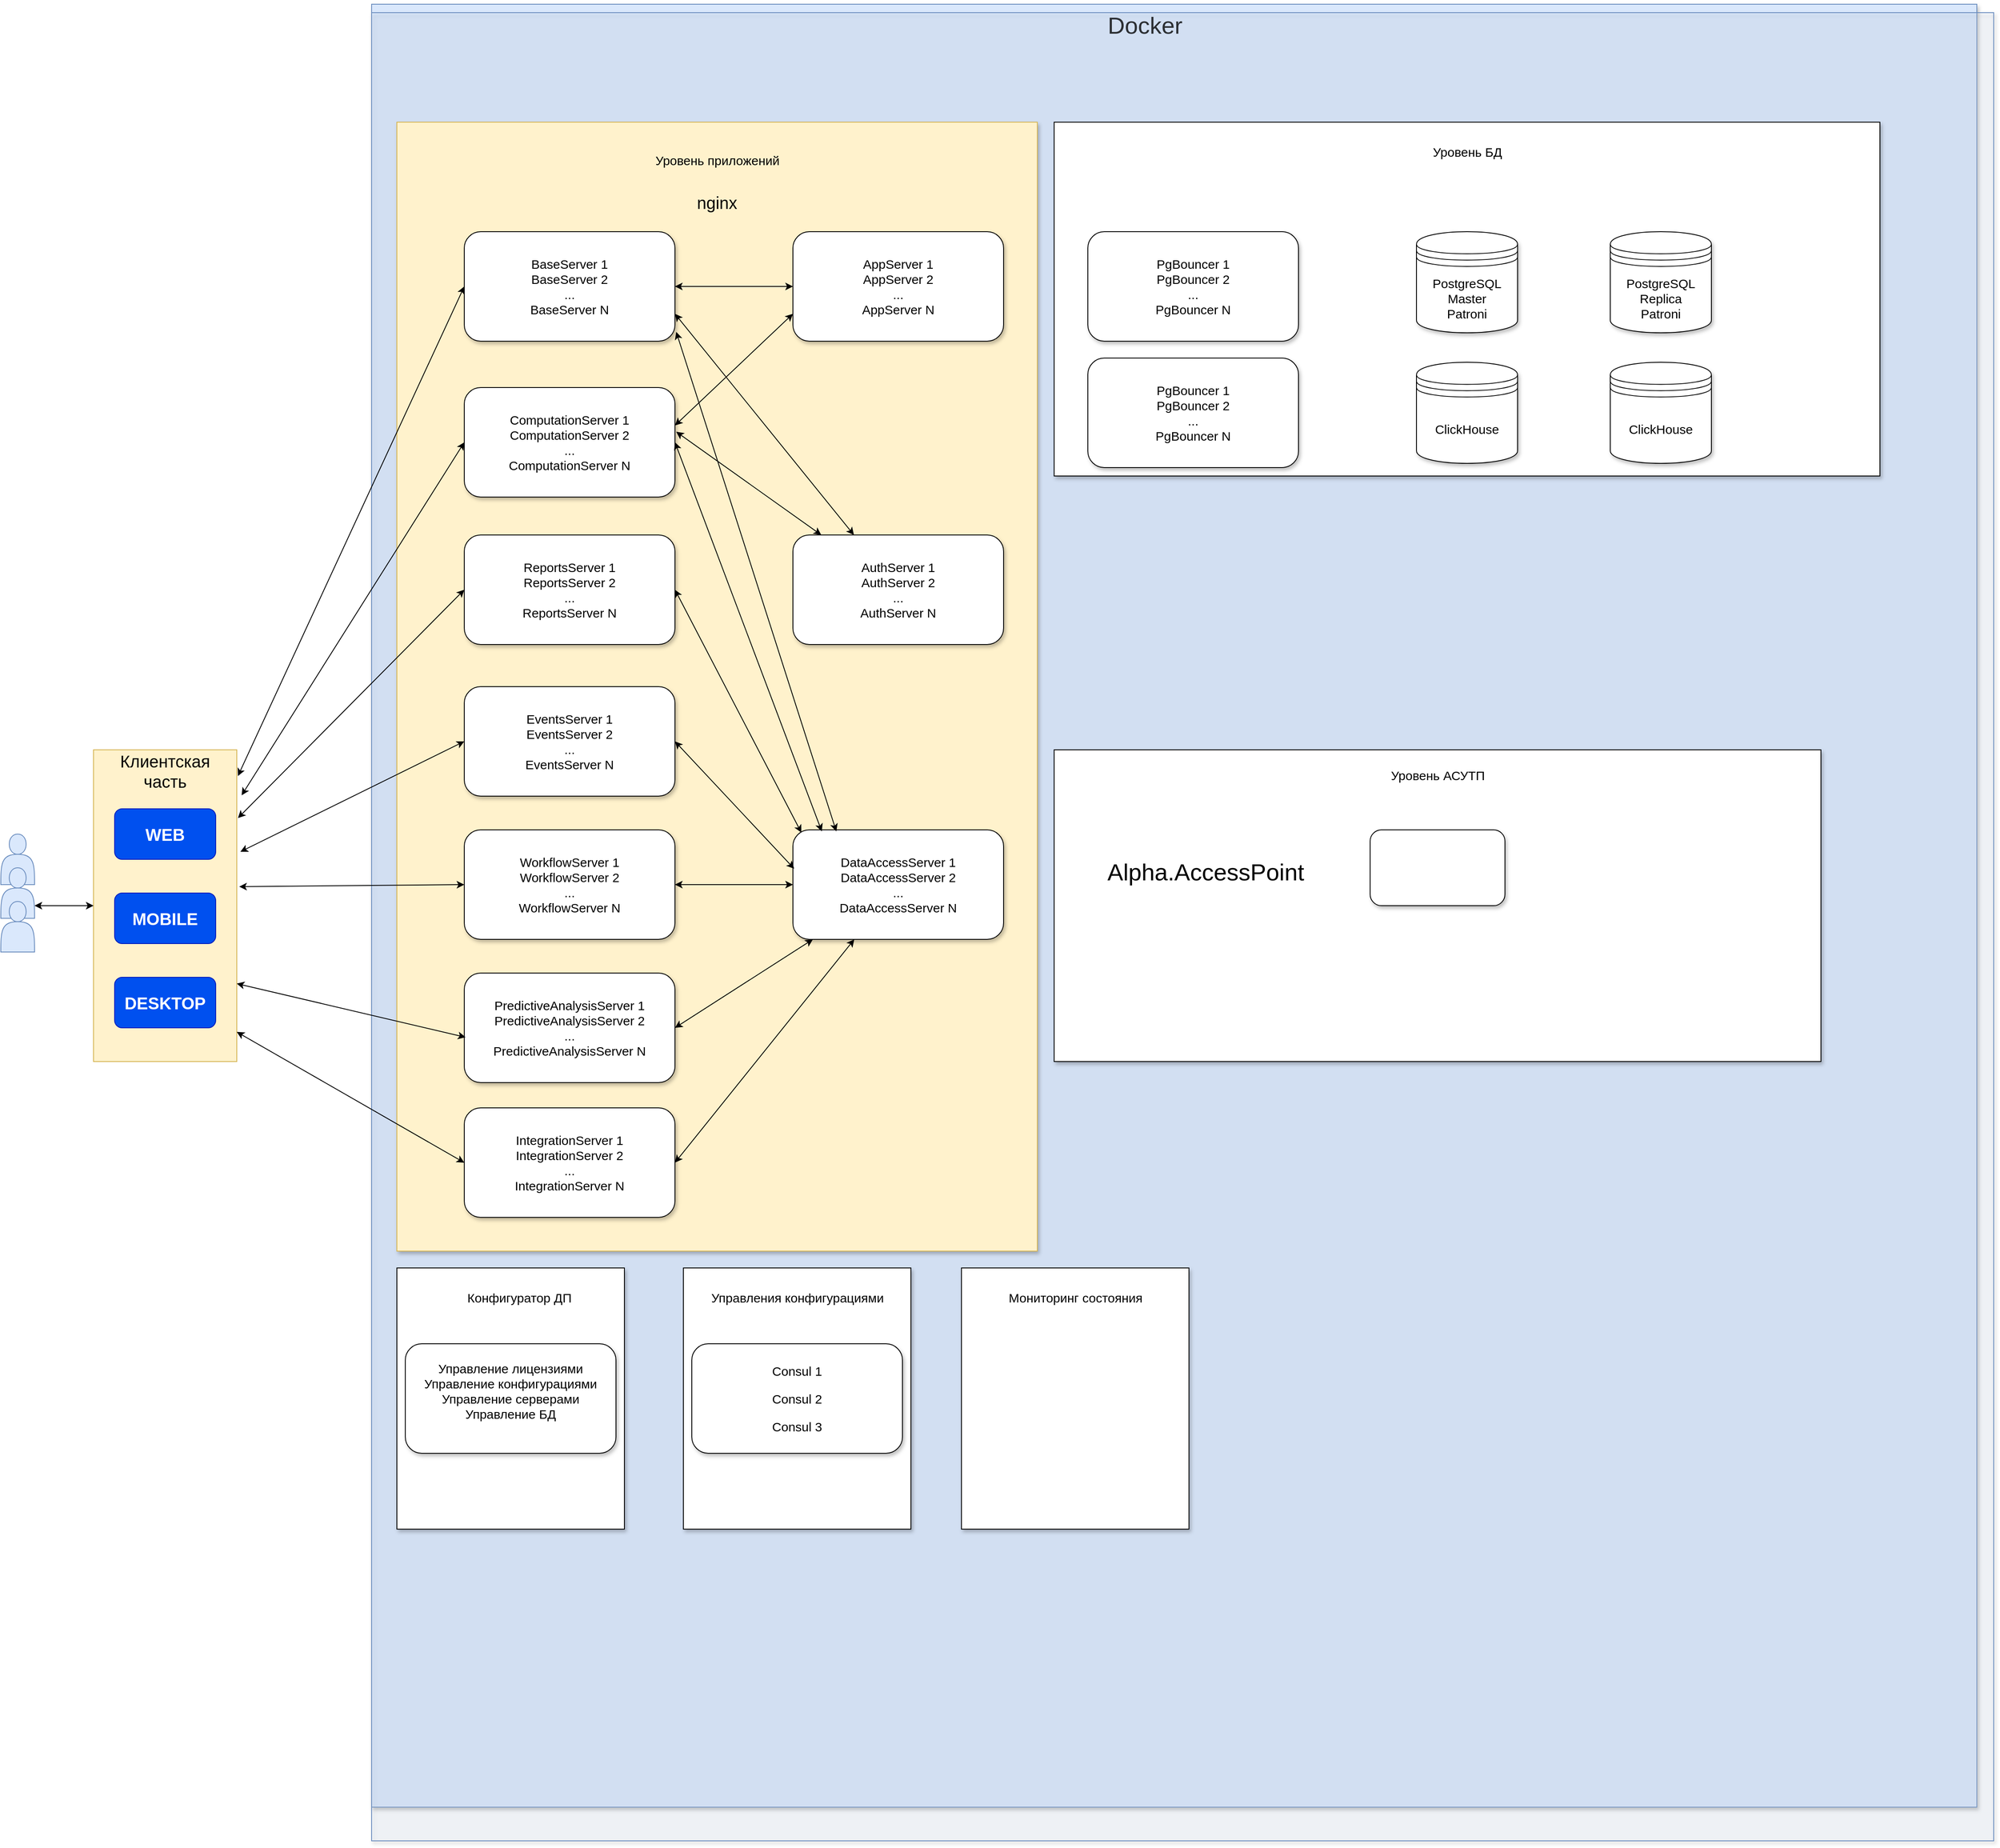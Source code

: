 <mxfile version="20.0.1" type="github">
  <diagram id="C5RBs43oDa-KdzZeNtuy" name="Page-1">
    <mxGraphModel dx="1745" dy="1098" grid="1" gridSize="10" guides="1" tooltips="1" connect="1" arrows="1" fold="1" page="1" pageScale="1" pageWidth="2000" pageHeight="1100" math="0" shadow="0">
      <root>
        <mxCell id="WIyWlLk6GJQsqaUBKTNV-0" />
        <mxCell id="WIyWlLk6GJQsqaUBKTNV-1" parent="WIyWlLk6GJQsqaUBKTNV-0" />
        <object label="" id="gDLpK6TSpOvwfwhDC33x-0">
          <mxCell style="rounded=0;whiteSpace=wrap;html=1;fillColor=#fff2cc;strokeColor=#d6b656;" parent="WIyWlLk6GJQsqaUBKTNV-1" vertex="1">
            <mxGeometry x="130" y="915" width="170" height="370" as="geometry" />
          </mxCell>
        </object>
        <mxCell id="gDLpK6TSpOvwfwhDC33x-2" value="" style="shape=actor;whiteSpace=wrap;html=1;fillColor=#dae8fc;strokeColor=#6c8ebf;" parent="WIyWlLk6GJQsqaUBKTNV-1" vertex="1">
          <mxGeometry x="20" y="1015" width="40" height="60" as="geometry" />
        </mxCell>
        <mxCell id="gDLpK6TSpOvwfwhDC33x-3" value="" style="shape=actor;whiteSpace=wrap;html=1;fillColor=#dae8fc;strokeColor=#6c8ebf;" parent="WIyWlLk6GJQsqaUBKTNV-1" vertex="1">
          <mxGeometry x="20" y="1055" width="40" height="60" as="geometry" />
        </mxCell>
        <mxCell id="gDLpK6TSpOvwfwhDC33x-4" value="" style="shape=actor;whiteSpace=wrap;html=1;fillColor=#dae8fc;strokeColor=#6c8ebf;" parent="WIyWlLk6GJQsqaUBKTNV-1" vertex="1">
          <mxGeometry x="20" y="1095" width="40" height="60" as="geometry" />
        </mxCell>
        <mxCell id="gDLpK6TSpOvwfwhDC33x-6" value="" style="endArrow=classic;startArrow=classic;html=1;rounded=0;exitX=1;exitY=0.75;exitDx=0;exitDy=0;" parent="WIyWlLk6GJQsqaUBKTNV-1" source="gDLpK6TSpOvwfwhDC33x-3" target="gDLpK6TSpOvwfwhDC33x-0" edge="1">
          <mxGeometry width="50" height="50" relative="1" as="geometry">
            <mxPoint x="350" y="1185" as="sourcePoint" />
            <mxPoint x="400" y="1135" as="targetPoint" />
          </mxGeometry>
        </mxCell>
        <mxCell id="gDLpK6TSpOvwfwhDC33x-7" value="" style="whiteSpace=wrap;html=1;rounded=0;fillColor=#dae8fc;strokeColor=#6c8ebf;shadow=1;sketch=0;glass=0;gradientColor=none;" parent="WIyWlLk6GJQsqaUBKTNV-1" vertex="1">
          <mxGeometry x="460" y="30" width="1905" height="2140" as="geometry" />
        </mxCell>
        <mxCell id="gDLpK6TSpOvwfwhDC33x-10" value="Клиентская часть" style="text;html=1;strokeColor=none;fillColor=none;align=center;verticalAlign=middle;whiteSpace=wrap;rounded=0;fontStyle=0;fontSize=20;" parent="WIyWlLk6GJQsqaUBKTNV-1" vertex="1">
          <mxGeometry x="185" y="925" width="60" height="30" as="geometry" />
        </mxCell>
        <mxCell id="gDLpK6TSpOvwfwhDC33x-13" value="WEB" style="rounded=1;whiteSpace=wrap;html=1;fillColor=#0050ef;fontColor=#ffffff;strokeColor=#001DBC;fontStyle=1;fontSize=20;" parent="WIyWlLk6GJQsqaUBKTNV-1" vertex="1">
          <mxGeometry x="155" y="985" width="120" height="60" as="geometry" />
        </mxCell>
        <mxCell id="gDLpK6TSpOvwfwhDC33x-14" value="MOBILE" style="rounded=1;whiteSpace=wrap;html=1;fillColor=#0050ef;fontColor=#ffffff;strokeColor=#001DBC;fontSize=20;fontStyle=1" parent="WIyWlLk6GJQsqaUBKTNV-1" vertex="1">
          <mxGeometry x="155" y="1085" width="120" height="60" as="geometry" />
        </mxCell>
        <mxCell id="gDLpK6TSpOvwfwhDC33x-15" value="DESKTOP" style="rounded=1;whiteSpace=wrap;html=1;fillColor=#0050ef;fontColor=#ffffff;strokeColor=#001DBC;fontSize=20;fontStyle=1" parent="WIyWlLk6GJQsqaUBKTNV-1" vertex="1">
          <mxGeometry x="155" y="1185" width="120" height="60" as="geometry" />
        </mxCell>
        <mxCell id="gDLpK6TSpOvwfwhDC33x-17" value="Docker" style="text;html=1;strokeColor=none;fillColor=none;align=center;verticalAlign=middle;whiteSpace=wrap;rounded=0;fontSize=28;" parent="WIyWlLk6GJQsqaUBKTNV-1" vertex="1">
          <mxGeometry x="1347.5" y="40" width="60" height="30" as="geometry" />
        </mxCell>
        <mxCell id="gDLpK6TSpOvwfwhDC33x-21" value="" style="rounded=0;whiteSpace=wrap;html=1;shadow=1;glass=0;sketch=0;fontSize=20;strokeOpacity=100;fillOpacity=20;fillColor=#dae8fc;strokeColor=#6c8ebf;" parent="WIyWlLk6GJQsqaUBKTNV-1" vertex="1">
          <mxGeometry x="460" y="40" width="1925" height="2170" as="geometry" />
        </mxCell>
        <mxCell id="gDLpK6TSpOvwfwhDC33x-23" value="" style="rounded=0;whiteSpace=wrap;html=1;shadow=1;glass=0;sketch=0;fontSize=15;fillOpacity=100;fillColor=#fff2cc;strokeColor=#d6b656;" parent="WIyWlLk6GJQsqaUBKTNV-1" vertex="1">
          <mxGeometry x="490" y="170" width="760" height="1340" as="geometry" />
        </mxCell>
        <mxCell id="gDLpK6TSpOvwfwhDC33x-24" value="" style="rounded=0;whiteSpace=wrap;html=1;shadow=1;glass=0;sketch=0;fontSize=15;gradientColor=none;" parent="WIyWlLk6GJQsqaUBKTNV-1" vertex="1">
          <mxGeometry x="830" y="1530" width="270" height="310" as="geometry" />
        </mxCell>
        <mxCell id="gDLpK6TSpOvwfwhDC33x-26" value="Уровень приложений" style="text;html=1;strokeColor=none;fillColor=none;align=center;verticalAlign=middle;rounded=0;shadow=1;glass=0;sketch=0;fontSize=15;" parent="WIyWlLk6GJQsqaUBKTNV-1" vertex="1">
          <mxGeometry x="840" y="200" width="60" height="30" as="geometry" />
        </mxCell>
        <mxCell id="gDLpK6TSpOvwfwhDC33x-28" value="" style="rounded=0;whiteSpace=wrap;html=1;shadow=1;glass=0;sketch=0;fontSize=15;gradientColor=none;" parent="WIyWlLk6GJQsqaUBKTNV-1" vertex="1">
          <mxGeometry x="1270" y="170" width="980" height="420" as="geometry" />
        </mxCell>
        <mxCell id="gDLpK6TSpOvwfwhDC33x-29" value="&lt;div&gt;Уровень БД&lt;/div&gt;" style="text;html=1;strokeColor=none;fillColor=none;align=center;verticalAlign=middle;rounded=0;shadow=1;glass=0;sketch=0;fontSize=15;" parent="WIyWlLk6GJQsqaUBKTNV-1" vertex="1">
          <mxGeometry x="1730" y="190" width="60" height="30" as="geometry" />
        </mxCell>
        <mxCell id="gDLpK6TSpOvwfwhDC33x-30" value="" style="rounded=0;whiteSpace=wrap;html=1;shadow=1;glass=0;sketch=0;fontSize=15;gradientColor=none;" parent="WIyWlLk6GJQsqaUBKTNV-1" vertex="1">
          <mxGeometry x="1270" y="915" width="910" height="370" as="geometry" />
        </mxCell>
        <mxCell id="gDLpK6TSpOvwfwhDC33x-31" value="Уровень АСУТП" style="text;html=1;strokeColor=none;fillColor=none;align=center;verticalAlign=middle;rounded=0;shadow=1;glass=0;sketch=0;fontSize=15;" parent="WIyWlLk6GJQsqaUBKTNV-1" vertex="1">
          <mxGeometry x="1695" y="930" width="60" height="30" as="geometry" />
        </mxCell>
        <mxCell id="gDLpK6TSpOvwfwhDC33x-32" value="Управления конфигурациями" style="text;html=1;strokeColor=none;fillColor=none;align=center;verticalAlign=middle;rounded=0;shadow=1;glass=0;sketch=0;fontSize=15;" parent="WIyWlLk6GJQsqaUBKTNV-1" vertex="1">
          <mxGeometry x="935" y="1550" width="60" height="30" as="geometry" />
        </mxCell>
        <mxCell id="gDLpK6TSpOvwfwhDC33x-34" value="&lt;div&gt;BaseServer 1&lt;/div&gt;&lt;div&gt;BaseServer 2&lt;/div&gt;&lt;div&gt;...&lt;/div&gt;&lt;div&gt;BaseServer N&lt;br&gt;&lt;/div&gt;" style="rounded=1;whiteSpace=wrap;html=1;shadow=1;glass=0;sketch=0;fontSize=15;gradientColor=none;labelBorderColor=none;labelBackgroundColor=none;" parent="WIyWlLk6GJQsqaUBKTNV-1" vertex="1">
          <mxGeometry x="570" y="300" width="250" height="130" as="geometry" />
        </mxCell>
        <mxCell id="gDLpK6TSpOvwfwhDC33x-35" value="&lt;div&gt;ComputationServer 1&lt;/div&gt;&lt;div&gt;ComputationServer 2&lt;/div&gt;&lt;div&gt;...&lt;/div&gt;&lt;div&gt;ComputationServer N&lt;br&gt;&lt;/div&gt;" style="rounded=1;whiteSpace=wrap;html=1;shadow=1;glass=0;sketch=0;fontSize=15;gradientColor=none;labelBorderColor=none;labelBackgroundColor=none;" parent="WIyWlLk6GJQsqaUBKTNV-1" vertex="1">
          <mxGeometry x="570" y="485" width="250" height="130" as="geometry" />
        </mxCell>
        <mxCell id="gDLpK6TSpOvwfwhDC33x-36" value="&lt;div&gt;ReportsServer 1&lt;/div&gt;&lt;div&gt;ReportsServer 2&lt;/div&gt;&lt;div&gt;...&lt;/div&gt;&lt;div&gt;ReportsServer N&lt;br&gt;&lt;/div&gt;" style="rounded=1;whiteSpace=wrap;html=1;shadow=1;glass=0;sketch=0;fontSize=15;gradientColor=none;labelBorderColor=none;labelBackgroundColor=none;" parent="WIyWlLk6GJQsqaUBKTNV-1" vertex="1">
          <mxGeometry x="570" y="660" width="250" height="130" as="geometry" />
        </mxCell>
        <mxCell id="gDLpK6TSpOvwfwhDC33x-37" value="&lt;div&gt;EventsServer 1&lt;/div&gt;&lt;div&gt;EventsServer 2&lt;/div&gt;&lt;div&gt;...&lt;/div&gt;&lt;div&gt;EventsServer N&lt;br&gt;&lt;/div&gt;" style="rounded=1;whiteSpace=wrap;html=1;shadow=1;glass=0;sketch=0;fontSize=15;gradientColor=none;labelBorderColor=none;labelBackgroundColor=none;" parent="WIyWlLk6GJQsqaUBKTNV-1" vertex="1">
          <mxGeometry x="570" y="840" width="250" height="130" as="geometry" />
        </mxCell>
        <mxCell id="gDLpK6TSpOvwfwhDC33x-38" value="&lt;div&gt;WorkflowServer 1&lt;/div&gt;&lt;div&gt;WorkflowServer 2&lt;/div&gt;&lt;div&gt;...&lt;/div&gt;&lt;div&gt;WorkflowServer N&lt;br&gt;&lt;/div&gt;" style="rounded=1;whiteSpace=wrap;html=1;shadow=1;glass=0;sketch=0;fontSize=15;gradientColor=none;labelBorderColor=none;labelBackgroundColor=none;" parent="WIyWlLk6GJQsqaUBKTNV-1" vertex="1">
          <mxGeometry x="570" y="1010" width="250" height="130" as="geometry" />
        </mxCell>
        <mxCell id="gDLpK6TSpOvwfwhDC33x-39" value="&lt;div&gt;PredictiveAnalysisServer 1&lt;/div&gt;&lt;div&gt;PredictiveAnalysisServer 2&lt;/div&gt;&lt;div&gt;...&lt;/div&gt;&lt;div&gt;PredictiveAnalysisServer N&lt;br&gt;&lt;/div&gt;" style="rounded=1;whiteSpace=wrap;html=1;shadow=1;glass=0;sketch=0;fontSize=15;gradientColor=none;labelBorderColor=none;labelBackgroundColor=none;" parent="WIyWlLk6GJQsqaUBKTNV-1" vertex="1">
          <mxGeometry x="570" y="1180" width="250" height="130" as="geometry" />
        </mxCell>
        <mxCell id="gDLpK6TSpOvwfwhDC33x-40" value="&lt;div&gt;IntegrationServer 1&lt;/div&gt;&lt;div&gt;IntegrationServer 2&lt;/div&gt;&lt;div&gt;...&lt;/div&gt;&lt;div&gt;IntegrationServer N&lt;br&gt;&lt;/div&gt;" style="rounded=1;whiteSpace=wrap;html=1;shadow=1;glass=0;sketch=0;fontSize=15;gradientColor=none;labelBorderColor=none;labelBackgroundColor=none;" parent="WIyWlLk6GJQsqaUBKTNV-1" vertex="1">
          <mxGeometry x="570" y="1340" width="250" height="130" as="geometry" />
        </mxCell>
        <mxCell id="gDLpK6TSpOvwfwhDC33x-41" value="&lt;div&gt;DataAccessServer 1&lt;/div&gt;&lt;div&gt;DataAccessServer 2&lt;/div&gt;&lt;div&gt;...&lt;/div&gt;&lt;div&gt;DataAccessServer N&lt;br&gt;&lt;/div&gt;" style="rounded=1;whiteSpace=wrap;html=1;shadow=1;glass=0;sketch=0;fontSize=15;gradientColor=none;labelBorderColor=none;labelBackgroundColor=none;" parent="WIyWlLk6GJQsqaUBKTNV-1" vertex="1">
          <mxGeometry x="960" y="1010" width="250" height="130" as="geometry" />
        </mxCell>
        <mxCell id="gDLpK6TSpOvwfwhDC33x-42" value="&lt;div&gt;AppServer 1&lt;/div&gt;&lt;div&gt;AppServer 2&lt;/div&gt;&lt;div&gt;...&lt;br&gt;&lt;/div&gt;&lt;div&gt;AppServer N&lt;br&gt;&lt;/div&gt;" style="rounded=1;whiteSpace=wrap;html=1;shadow=1;glass=0;sketch=0;fontSize=15;gradientColor=none;labelBorderColor=none;labelBackgroundColor=none;" parent="WIyWlLk6GJQsqaUBKTNV-1" vertex="1">
          <mxGeometry x="960" y="300" width="250" height="130" as="geometry" />
        </mxCell>
        <mxCell id="gDLpK6TSpOvwfwhDC33x-43" value="&lt;p align=&quot;center&quot;&gt;&lt;span lang=&quot;EN-US&quot;&gt;Consul 1&lt;/span&gt;&lt;/p&gt;&lt;p align=&quot;center&quot;&gt;&lt;span lang=&quot;EN-US&quot;&gt;Consul 2&lt;/span&gt;&lt;/p&gt;&lt;p align=&quot;center&quot;&gt;&lt;span lang=&quot;EN-US&quot;&gt;Consul 3&lt;/span&gt;&lt;/p&gt;" style="rounded=1;whiteSpace=wrap;html=1;shadow=1;glass=0;sketch=0;fontSize=15;gradientColor=none;labelBorderColor=none;labelBackgroundColor=none;spacing=2;" parent="WIyWlLk6GJQsqaUBKTNV-1" vertex="1">
          <mxGeometry x="840" y="1620" width="250" height="130" as="geometry" />
        </mxCell>
        <mxCell id="gDLpK6TSpOvwfwhDC33x-45" value="nginx" style="text;html=1;strokeColor=none;fillColor=none;align=center;verticalAlign=middle;whiteSpace=wrap;rounded=0;shadow=1;glass=0;labelBackgroundColor=none;labelBorderColor=none;sketch=0;fontSize=20;" parent="WIyWlLk6GJQsqaUBKTNV-1" vertex="1">
          <mxGeometry x="840" y="250" width="60" height="30" as="geometry" />
        </mxCell>
        <mxCell id="gDLpK6TSpOvwfwhDC33x-46" value="AuthServer 1&lt;div&gt;AuthServer 2&lt;/div&gt;&lt;div&gt;...&lt;br&gt;&lt;/div&gt;&lt;div&gt;AuthServer N&lt;br&gt;&lt;/div&gt;" style="rounded=1;whiteSpace=wrap;html=1;shadow=1;glass=0;sketch=0;fontSize=15;gradientColor=none;labelBorderColor=none;labelBackgroundColor=none;" parent="WIyWlLk6GJQsqaUBKTNV-1" vertex="1">
          <mxGeometry x="960" y="660" width="250" height="130" as="geometry" />
        </mxCell>
        <mxCell id="gDLpK6TSpOvwfwhDC33x-47" value="" style="endArrow=classic;startArrow=classic;html=1;rounded=1;fontSize=28;entryX=0;entryY=0.5;entryDx=0;entryDy=0;exitX=1.008;exitY=0.084;exitDx=0;exitDy=0;exitPerimeter=0;" parent="WIyWlLk6GJQsqaUBKTNV-1" source="gDLpK6TSpOvwfwhDC33x-0" target="gDLpK6TSpOvwfwhDC33x-34" edge="1">
          <mxGeometry width="50" height="50" relative="1" as="geometry">
            <mxPoint x="750" y="1090" as="sourcePoint" />
            <mxPoint x="390" y="600" as="targetPoint" />
            <Array as="points" />
          </mxGeometry>
        </mxCell>
        <mxCell id="gDLpK6TSpOvwfwhDC33x-48" value="" style="endArrow=classic;startArrow=classic;html=1;rounded=1;fontSize=28;entryX=0;entryY=0.5;entryDx=0;entryDy=0;exitX=1.034;exitY=0.146;exitDx=0;exitDy=0;exitPerimeter=0;" parent="WIyWlLk6GJQsqaUBKTNV-1" source="gDLpK6TSpOvwfwhDC33x-0" target="gDLpK6TSpOvwfwhDC33x-35" edge="1">
          <mxGeometry width="50" height="50" relative="1" as="geometry">
            <mxPoint x="300" y="1100" as="sourcePoint" />
            <mxPoint x="580" y="375.0" as="targetPoint" />
            <Array as="points" />
          </mxGeometry>
        </mxCell>
        <mxCell id="gDLpK6TSpOvwfwhDC33x-49" value="" style="endArrow=classic;startArrow=classic;html=1;rounded=1;fontSize=28;entryX=0;entryY=0.5;entryDx=0;entryDy=0;exitX=1.008;exitY=0.219;exitDx=0;exitDy=0;exitPerimeter=0;" parent="WIyWlLk6GJQsqaUBKTNV-1" source="gDLpK6TSpOvwfwhDC33x-0" target="gDLpK6TSpOvwfwhDC33x-36" edge="1">
          <mxGeometry width="50" height="50" relative="1" as="geometry">
            <mxPoint x="300" y="1100" as="sourcePoint" />
            <mxPoint x="580" y="560.0" as="targetPoint" />
            <Array as="points" />
          </mxGeometry>
        </mxCell>
        <mxCell id="gDLpK6TSpOvwfwhDC33x-50" value="" style="endArrow=classic;startArrow=classic;html=1;rounded=1;fontSize=28;entryX=0;entryY=0.5;entryDx=0;entryDy=0;exitX=1.025;exitY=0.327;exitDx=0;exitDy=0;exitPerimeter=0;" parent="WIyWlLk6GJQsqaUBKTNV-1" source="gDLpK6TSpOvwfwhDC33x-0" target="gDLpK6TSpOvwfwhDC33x-37" edge="1">
          <mxGeometry width="50" height="50" relative="1" as="geometry">
            <mxPoint x="300" y="1100" as="sourcePoint" />
            <mxPoint x="580" y="735.0" as="targetPoint" />
            <Array as="points" />
          </mxGeometry>
        </mxCell>
        <mxCell id="gDLpK6TSpOvwfwhDC33x-51" value="" style="endArrow=classic;startArrow=classic;html=1;rounded=1;fontSize=28;entryX=0;entryY=0.5;entryDx=0;entryDy=0;exitX=1.017;exitY=0.439;exitDx=0;exitDy=0;exitPerimeter=0;" parent="WIyWlLk6GJQsqaUBKTNV-1" source="gDLpK6TSpOvwfwhDC33x-0" target="gDLpK6TSpOvwfwhDC33x-38" edge="1">
          <mxGeometry width="50" height="50" relative="1" as="geometry">
            <mxPoint x="310" y="1075" as="sourcePoint" />
            <mxPoint x="580" y="915" as="targetPoint" />
            <Array as="points" />
          </mxGeometry>
        </mxCell>
        <mxCell id="gDLpK6TSpOvwfwhDC33x-52" value="" style="endArrow=classic;startArrow=classic;html=1;rounded=1;fontSize=28;entryX=0.006;entryY=0.586;entryDx=0;entryDy=0;exitX=1;exitY=0.75;exitDx=0;exitDy=0;entryPerimeter=0;" parent="WIyWlLk6GJQsqaUBKTNV-1" source="gDLpK6TSpOvwfwhDC33x-0" target="gDLpK6TSpOvwfwhDC33x-39" edge="1">
          <mxGeometry width="50" height="50" relative="1" as="geometry">
            <mxPoint x="310" y="1110" as="sourcePoint" />
            <mxPoint x="580" y="1085" as="targetPoint" />
            <Array as="points" />
          </mxGeometry>
        </mxCell>
        <mxCell id="gDLpK6TSpOvwfwhDC33x-53" value="" style="endArrow=classic;startArrow=classic;html=1;rounded=1;fontSize=28;entryX=0;entryY=0.5;entryDx=0;entryDy=0;exitX=1;exitY=0.905;exitDx=0;exitDy=0;exitPerimeter=0;" parent="WIyWlLk6GJQsqaUBKTNV-1" source="gDLpK6TSpOvwfwhDC33x-0" target="gDLpK6TSpOvwfwhDC33x-40" edge="1">
          <mxGeometry width="50" height="50" relative="1" as="geometry">
            <mxPoint x="300" y="1100" as="sourcePoint" />
            <mxPoint x="581.5" y="1266.18" as="targetPoint" />
            <Array as="points" />
          </mxGeometry>
        </mxCell>
        <mxCell id="gDLpK6TSpOvwfwhDC33x-54" value="" style="endArrow=classic;startArrow=classic;html=1;rounded=1;fontSize=28;exitX=1;exitY=0.5;exitDx=0;exitDy=0;" parent="WIyWlLk6GJQsqaUBKTNV-1" source="gDLpK6TSpOvwfwhDC33x-40" target="gDLpK6TSpOvwfwhDC33x-41" edge="1">
          <mxGeometry width="50" height="50" relative="1" as="geometry">
            <mxPoint x="750" y="1140" as="sourcePoint" />
            <mxPoint x="800" y="1090" as="targetPoint" />
          </mxGeometry>
        </mxCell>
        <mxCell id="gDLpK6TSpOvwfwhDC33x-55" value="" style="endArrow=classic;startArrow=classic;html=1;rounded=1;fontSize=28;exitX=1;exitY=0.5;exitDx=0;exitDy=0;" parent="WIyWlLk6GJQsqaUBKTNV-1" source="gDLpK6TSpOvwfwhDC33x-39" target="gDLpK6TSpOvwfwhDC33x-41" edge="1">
          <mxGeometry width="50" height="50" relative="1" as="geometry">
            <mxPoint x="830" y="1415" as="sourcePoint" />
            <mxPoint x="970" y="1130" as="targetPoint" />
          </mxGeometry>
        </mxCell>
        <mxCell id="gDLpK6TSpOvwfwhDC33x-56" value="" style="endArrow=classic;startArrow=classic;html=1;rounded=1;fontSize=28;exitX=1;exitY=0.5;exitDx=0;exitDy=0;entryX=0;entryY=0.5;entryDx=0;entryDy=0;" parent="WIyWlLk6GJQsqaUBKTNV-1" source="gDLpK6TSpOvwfwhDC33x-38" target="gDLpK6TSpOvwfwhDC33x-41" edge="1">
          <mxGeometry width="50" height="50" relative="1" as="geometry">
            <mxPoint x="830" y="1255" as="sourcePoint" />
            <mxPoint x="960" y="1080" as="targetPoint" />
          </mxGeometry>
        </mxCell>
        <mxCell id="gDLpK6TSpOvwfwhDC33x-57" value="" style="endArrow=classic;startArrow=classic;html=1;rounded=1;fontSize=28;exitX=1;exitY=0.5;exitDx=0;exitDy=0;entryX=0.006;entryY=0.355;entryDx=0;entryDy=0;entryPerimeter=0;" parent="WIyWlLk6GJQsqaUBKTNV-1" source="gDLpK6TSpOvwfwhDC33x-37" target="gDLpK6TSpOvwfwhDC33x-41" edge="1">
          <mxGeometry width="50" height="50" relative="1" as="geometry">
            <mxPoint x="830" y="1085" as="sourcePoint" />
            <mxPoint x="970" y="1090" as="targetPoint" />
          </mxGeometry>
        </mxCell>
        <mxCell id="gDLpK6TSpOvwfwhDC33x-58" value="" style="endArrow=classic;startArrow=classic;html=1;rounded=1;fontSize=28;exitX=1;exitY=0.5;exitDx=0;exitDy=0;entryX=0.04;entryY=0.025;entryDx=0;entryDy=0;entryPerimeter=0;" parent="WIyWlLk6GJQsqaUBKTNV-1" source="gDLpK6TSpOvwfwhDC33x-36" target="gDLpK6TSpOvwfwhDC33x-41" edge="1">
          <mxGeometry width="50" height="50" relative="1" as="geometry">
            <mxPoint x="830" y="915" as="sourcePoint" />
            <mxPoint x="971.5" y="1101.9" as="targetPoint" />
          </mxGeometry>
        </mxCell>
        <mxCell id="gDLpK6TSpOvwfwhDC33x-59" value="" style="endArrow=classic;startArrow=classic;html=1;rounded=1;fontSize=28;exitX=1;exitY=0.5;exitDx=0;exitDy=0;entryX=0.137;entryY=0.014;entryDx=0;entryDy=0;entryPerimeter=0;" parent="WIyWlLk6GJQsqaUBKTNV-1" source="gDLpK6TSpOvwfwhDC33x-35" target="gDLpK6TSpOvwfwhDC33x-41" edge="1">
          <mxGeometry width="50" height="50" relative="1" as="geometry">
            <mxPoint x="830" y="735.0" as="sourcePoint" />
            <mxPoint x="980" y="1023.25" as="targetPoint" />
            <Array as="points" />
          </mxGeometry>
        </mxCell>
        <mxCell id="gDLpK6TSpOvwfwhDC33x-60" value="" style="endArrow=classic;startArrow=classic;html=1;rounded=1;fontSize=28;exitX=1.006;exitY=0.915;exitDx=0;exitDy=0;entryX=0.206;entryY=0.014;entryDx=0;entryDy=0;entryPerimeter=0;exitPerimeter=0;" parent="WIyWlLk6GJQsqaUBKTNV-1" source="gDLpK6TSpOvwfwhDC33x-34" target="gDLpK6TSpOvwfwhDC33x-41" edge="1">
          <mxGeometry width="50" height="50" relative="1" as="geometry">
            <mxPoint x="830" y="560.0" as="sourcePoint" />
            <mxPoint x="1004.25" y="1021.82" as="targetPoint" />
            <Array as="points" />
          </mxGeometry>
        </mxCell>
        <mxCell id="gDLpK6TSpOvwfwhDC33x-61" value="" style="endArrow=classic;startArrow=classic;html=1;rounded=1;fontSize=28;exitX=1;exitY=0.75;exitDx=0;exitDy=0;" parent="WIyWlLk6GJQsqaUBKTNV-1" source="gDLpK6TSpOvwfwhDC33x-34" target="gDLpK6TSpOvwfwhDC33x-46" edge="1">
          <mxGeometry width="50" height="50" relative="1" as="geometry">
            <mxPoint x="830" y="735.0" as="sourcePoint" />
            <mxPoint x="980" y="1023.25" as="targetPoint" />
          </mxGeometry>
        </mxCell>
        <mxCell id="gDLpK6TSpOvwfwhDC33x-62" value="" style="endArrow=classic;startArrow=classic;html=1;rounded=1;fontSize=28;exitX=1;exitY=0.5;exitDx=0;exitDy=0;entryX=0;entryY=0.5;entryDx=0;entryDy=0;" parent="WIyWlLk6GJQsqaUBKTNV-1" source="gDLpK6TSpOvwfwhDC33x-34" target="gDLpK6TSpOvwfwhDC33x-42" edge="1">
          <mxGeometry width="50" height="50" relative="1" as="geometry">
            <mxPoint x="830" y="375.0" as="sourcePoint" />
            <mxPoint x="1047.153" y="670.0" as="targetPoint" />
          </mxGeometry>
        </mxCell>
        <mxCell id="gDLpK6TSpOvwfwhDC33x-63" value="" style="endArrow=classic;startArrow=classic;html=1;rounded=1;fontSize=28;exitX=1;exitY=0.346;exitDx=0;exitDy=0;exitPerimeter=0;entryX=0;entryY=0.75;entryDx=0;entryDy=0;" parent="WIyWlLk6GJQsqaUBKTNV-1" source="gDLpK6TSpOvwfwhDC33x-35" target="gDLpK6TSpOvwfwhDC33x-42" edge="1">
          <mxGeometry width="50" height="50" relative="1" as="geometry">
            <mxPoint x="830" y="407.5" as="sourcePoint" />
            <mxPoint x="1042.405" y="670.0" as="targetPoint" />
          </mxGeometry>
        </mxCell>
        <mxCell id="gDLpK6TSpOvwfwhDC33x-64" value="" style="endArrow=classic;startArrow=classic;html=1;rounded=1;fontSize=28;exitX=1.006;exitY=0.404;exitDx=0;exitDy=0;exitPerimeter=0;" parent="WIyWlLk6GJQsqaUBKTNV-1" source="gDLpK6TSpOvwfwhDC33x-35" target="gDLpK6TSpOvwfwhDC33x-46" edge="1">
          <mxGeometry width="50" height="50" relative="1" as="geometry">
            <mxPoint x="830" y="539.98" as="sourcePoint" />
            <mxPoint x="970" y="407.5" as="targetPoint" />
          </mxGeometry>
        </mxCell>
        <mxCell id="gDLpK6TSpOvwfwhDC33x-65" value="" style="rounded=0;whiteSpace=wrap;html=1;shadow=1;glass=0;sketch=0;fontSize=15;gradientColor=none;" parent="WIyWlLk6GJQsqaUBKTNV-1" vertex="1">
          <mxGeometry x="490" y="1530" width="270" height="310" as="geometry" />
        </mxCell>
        <mxCell id="gDLpK6TSpOvwfwhDC33x-66" value="Конфигуратор ДП" style="text;html=1;strokeColor=none;fillColor=none;align=center;verticalAlign=middle;rounded=0;shadow=1;glass=0;sketch=0;fontSize=15;" parent="WIyWlLk6GJQsqaUBKTNV-1" vertex="1">
          <mxGeometry x="605" y="1550" width="60" height="30" as="geometry" />
        </mxCell>
        <mxCell id="gDLpK6TSpOvwfwhDC33x-67" value="&lt;div&gt;Управление лицензиями&lt;br&gt;&lt;/div&gt;&lt;div&gt;Управление конфигурациями&lt;/div&gt;&lt;div&gt;Управление серверами&lt;/div&gt;&lt;div&gt;Управление БД&lt;br&gt;&lt;/div&gt;&lt;div&gt;&lt;br&gt;&lt;/div&gt;" style="rounded=1;whiteSpace=wrap;html=1;shadow=1;glass=0;sketch=0;fontSize=15;gradientColor=none;labelBorderColor=none;labelBackgroundColor=none;spacing=2;" parent="WIyWlLk6GJQsqaUBKTNV-1" vertex="1">
          <mxGeometry x="500" y="1620" width="250" height="130" as="geometry" />
        </mxCell>
        <mxCell id="gDLpK6TSpOvwfwhDC33x-68" value="" style="rounded=1;whiteSpace=wrap;html=1;shadow=1;glass=0;labelBackgroundColor=none;labelBorderColor=none;sketch=0;fontSize=28;gradientColor=none;" parent="WIyWlLk6GJQsqaUBKTNV-1" vertex="1">
          <mxGeometry x="1645" y="1010" width="160" height="90" as="geometry" />
        </mxCell>
        <mxCell id="gDLpK6TSpOvwfwhDC33x-69" value="Alpha.AccessPoint" style="text;html=1;strokeColor=none;fillColor=none;align=center;verticalAlign=middle;whiteSpace=wrap;rounded=0;shadow=1;glass=0;labelBackgroundColor=none;labelBorderColor=none;sketch=0;fontSize=28;" parent="WIyWlLk6GJQsqaUBKTNV-1" vertex="1">
          <mxGeometry x="1420" y="1045" width="60" height="30" as="geometry" />
        </mxCell>
        <mxCell id="gDLpK6TSpOvwfwhDC33x-70" value="" style="rounded=0;whiteSpace=wrap;html=1;shadow=1;glass=0;sketch=0;fontSize=15;gradientColor=none;" parent="WIyWlLk6GJQsqaUBKTNV-1" vertex="1">
          <mxGeometry x="1160" y="1530" width="270" height="310" as="geometry" />
        </mxCell>
        <mxCell id="gDLpK6TSpOvwfwhDC33x-71" value="Мониторинг состояния" style="text;html=1;strokeColor=none;fillColor=none;align=center;verticalAlign=middle;rounded=0;shadow=1;glass=0;sketch=0;fontSize=15;" parent="WIyWlLk6GJQsqaUBKTNV-1" vertex="1">
          <mxGeometry x="1265" y="1550" width="60" height="30" as="geometry" />
        </mxCell>
        <mxCell id="gDLpK6TSpOvwfwhDC33x-72" value="&lt;div&gt;PgBouncer 1&lt;/div&gt;&lt;div&gt;PgBouncer 2&lt;/div&gt;&lt;div&gt;...&lt;/div&gt;&lt;div&gt;PgBouncer N&lt;br&gt;&lt;/div&gt;" style="rounded=1;whiteSpace=wrap;html=1;shadow=1;glass=0;sketch=0;fontSize=15;gradientColor=none;labelBorderColor=none;labelBackgroundColor=none;" parent="WIyWlLk6GJQsqaUBKTNV-1" vertex="1">
          <mxGeometry x="1310" y="300" width="250" height="130" as="geometry" />
        </mxCell>
        <mxCell id="gDLpK6TSpOvwfwhDC33x-76" value="ClickHouse" style="shape=datastore;whiteSpace=wrap;html=1;rounded=1;shadow=1;glass=0;labelBackgroundColor=none;labelBorderColor=none;sketch=0;fontSize=15;gradientColor=none;" parent="WIyWlLk6GJQsqaUBKTNV-1" vertex="1">
          <mxGeometry x="1700" y="455" width="120" height="120" as="geometry" />
        </mxCell>
        <mxCell id="gDLpK6TSpOvwfwhDC33x-77" value="&lt;div style=&quot;font-size: 15px;&quot;&gt;PostgreSQL Replica&lt;br style=&quot;font-size: 15px;&quot;&gt;&lt;/div&gt;&lt;div style=&quot;font-size: 15px;&quot;&gt;Patroni&lt;br style=&quot;font-size: 15px;&quot;&gt;&lt;/div&gt;" style="shape=datastore;whiteSpace=wrap;html=1;rounded=1;shadow=1;glass=0;labelBackgroundColor=none;labelBorderColor=none;sketch=0;fontSize=15;gradientColor=none;" parent="WIyWlLk6GJQsqaUBKTNV-1" vertex="1">
          <mxGeometry x="1930" y="300" width="120" height="120" as="geometry" />
        </mxCell>
        <mxCell id="gDLpK6TSpOvwfwhDC33x-78" value="&lt;div style=&quot;font-size: 15px;&quot;&gt;&lt;font style=&quot;font-size: 15px;&quot;&gt;PostgreSQL Master&lt;/font&gt;&lt;/div&gt;&lt;div style=&quot;font-size: 15px;&quot;&gt;&lt;font style=&quot;font-size: 15px;&quot;&gt;Patroni&lt;br&gt;&lt;/font&gt;&lt;/div&gt;" style="shape=datastore;whiteSpace=wrap;html=1;rounded=1;shadow=1;glass=0;labelBackgroundColor=none;labelBorderColor=none;sketch=0;fontSize=28;gradientColor=none;" parent="WIyWlLk6GJQsqaUBKTNV-1" vertex="1">
          <mxGeometry x="1700" y="300" width="120" height="120" as="geometry" />
        </mxCell>
        <mxCell id="8g4FdHFZHCjIreMOk2HH-0" value="ClickHouse" style="shape=datastore;whiteSpace=wrap;html=1;rounded=1;shadow=1;glass=0;labelBackgroundColor=none;labelBorderColor=none;sketch=0;fontSize=15;gradientColor=none;" vertex="1" parent="WIyWlLk6GJQsqaUBKTNV-1">
          <mxGeometry x="1930" y="455" width="120" height="120" as="geometry" />
        </mxCell>
        <mxCell id="8g4FdHFZHCjIreMOk2HH-1" value="&lt;div&gt;PgBouncer 1&lt;/div&gt;&lt;div&gt;PgBouncer 2&lt;/div&gt;&lt;div&gt;...&lt;/div&gt;&lt;div&gt;PgBouncer N&lt;br&gt;&lt;/div&gt;" style="rounded=1;whiteSpace=wrap;html=1;shadow=1;glass=0;sketch=0;fontSize=15;gradientColor=none;labelBorderColor=none;labelBackgroundColor=none;" vertex="1" parent="WIyWlLk6GJQsqaUBKTNV-1">
          <mxGeometry x="1310" y="450" width="250" height="130" as="geometry" />
        </mxCell>
      </root>
    </mxGraphModel>
  </diagram>
</mxfile>

